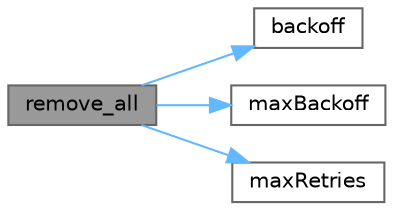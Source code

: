 digraph "remove_all"
{
 // INTERACTIVE_SVG=YES
 // LATEX_PDF_SIZE
  bgcolor="transparent";
  edge [fontname=Helvetica,fontsize=10,labelfontname=Helvetica,labelfontsize=10];
  node [fontname=Helvetica,fontsize=10,shape=box,height=0.2,width=0.4];
  rankdir="LR";
  Node1 [label="remove_all",height=0.2,width=0.4,color="gray40", fillcolor="grey60", style="filled", fontcolor="black",tooltip="Retry wrapper for boost::filesystem::remove_all."];
  Node1 -> Node2 [color="steelblue1",style="solid"];
  Node2 [label="backoff",height=0.2,width=0.4,color="grey40", fillcolor="white", style="filled",URL="$classore_1_1data_1_1_file_i_o.html#a1daa2e3edf57698976d9a2fca1f6819e",tooltip=" "];
  Node1 -> Node3 [color="steelblue1",style="solid"];
  Node3 [label="maxBackoff",height=0.2,width=0.4,color="grey40", fillcolor="white", style="filled",URL="$classore_1_1data_1_1_file_i_o.html#a77fced44211da5e22aeaad73ab8055ca",tooltip=" "];
  Node1 -> Node4 [color="steelblue1",style="solid"];
  Node4 [label="maxRetries",height=0.2,width=0.4,color="grey40", fillcolor="white", style="filled",URL="$classore_1_1data_1_1_file_i_o.html#a7b4c3165ded4410d0be9f0369c5b2113",tooltip="The maximum number of retries, defaults to 7."];
}
